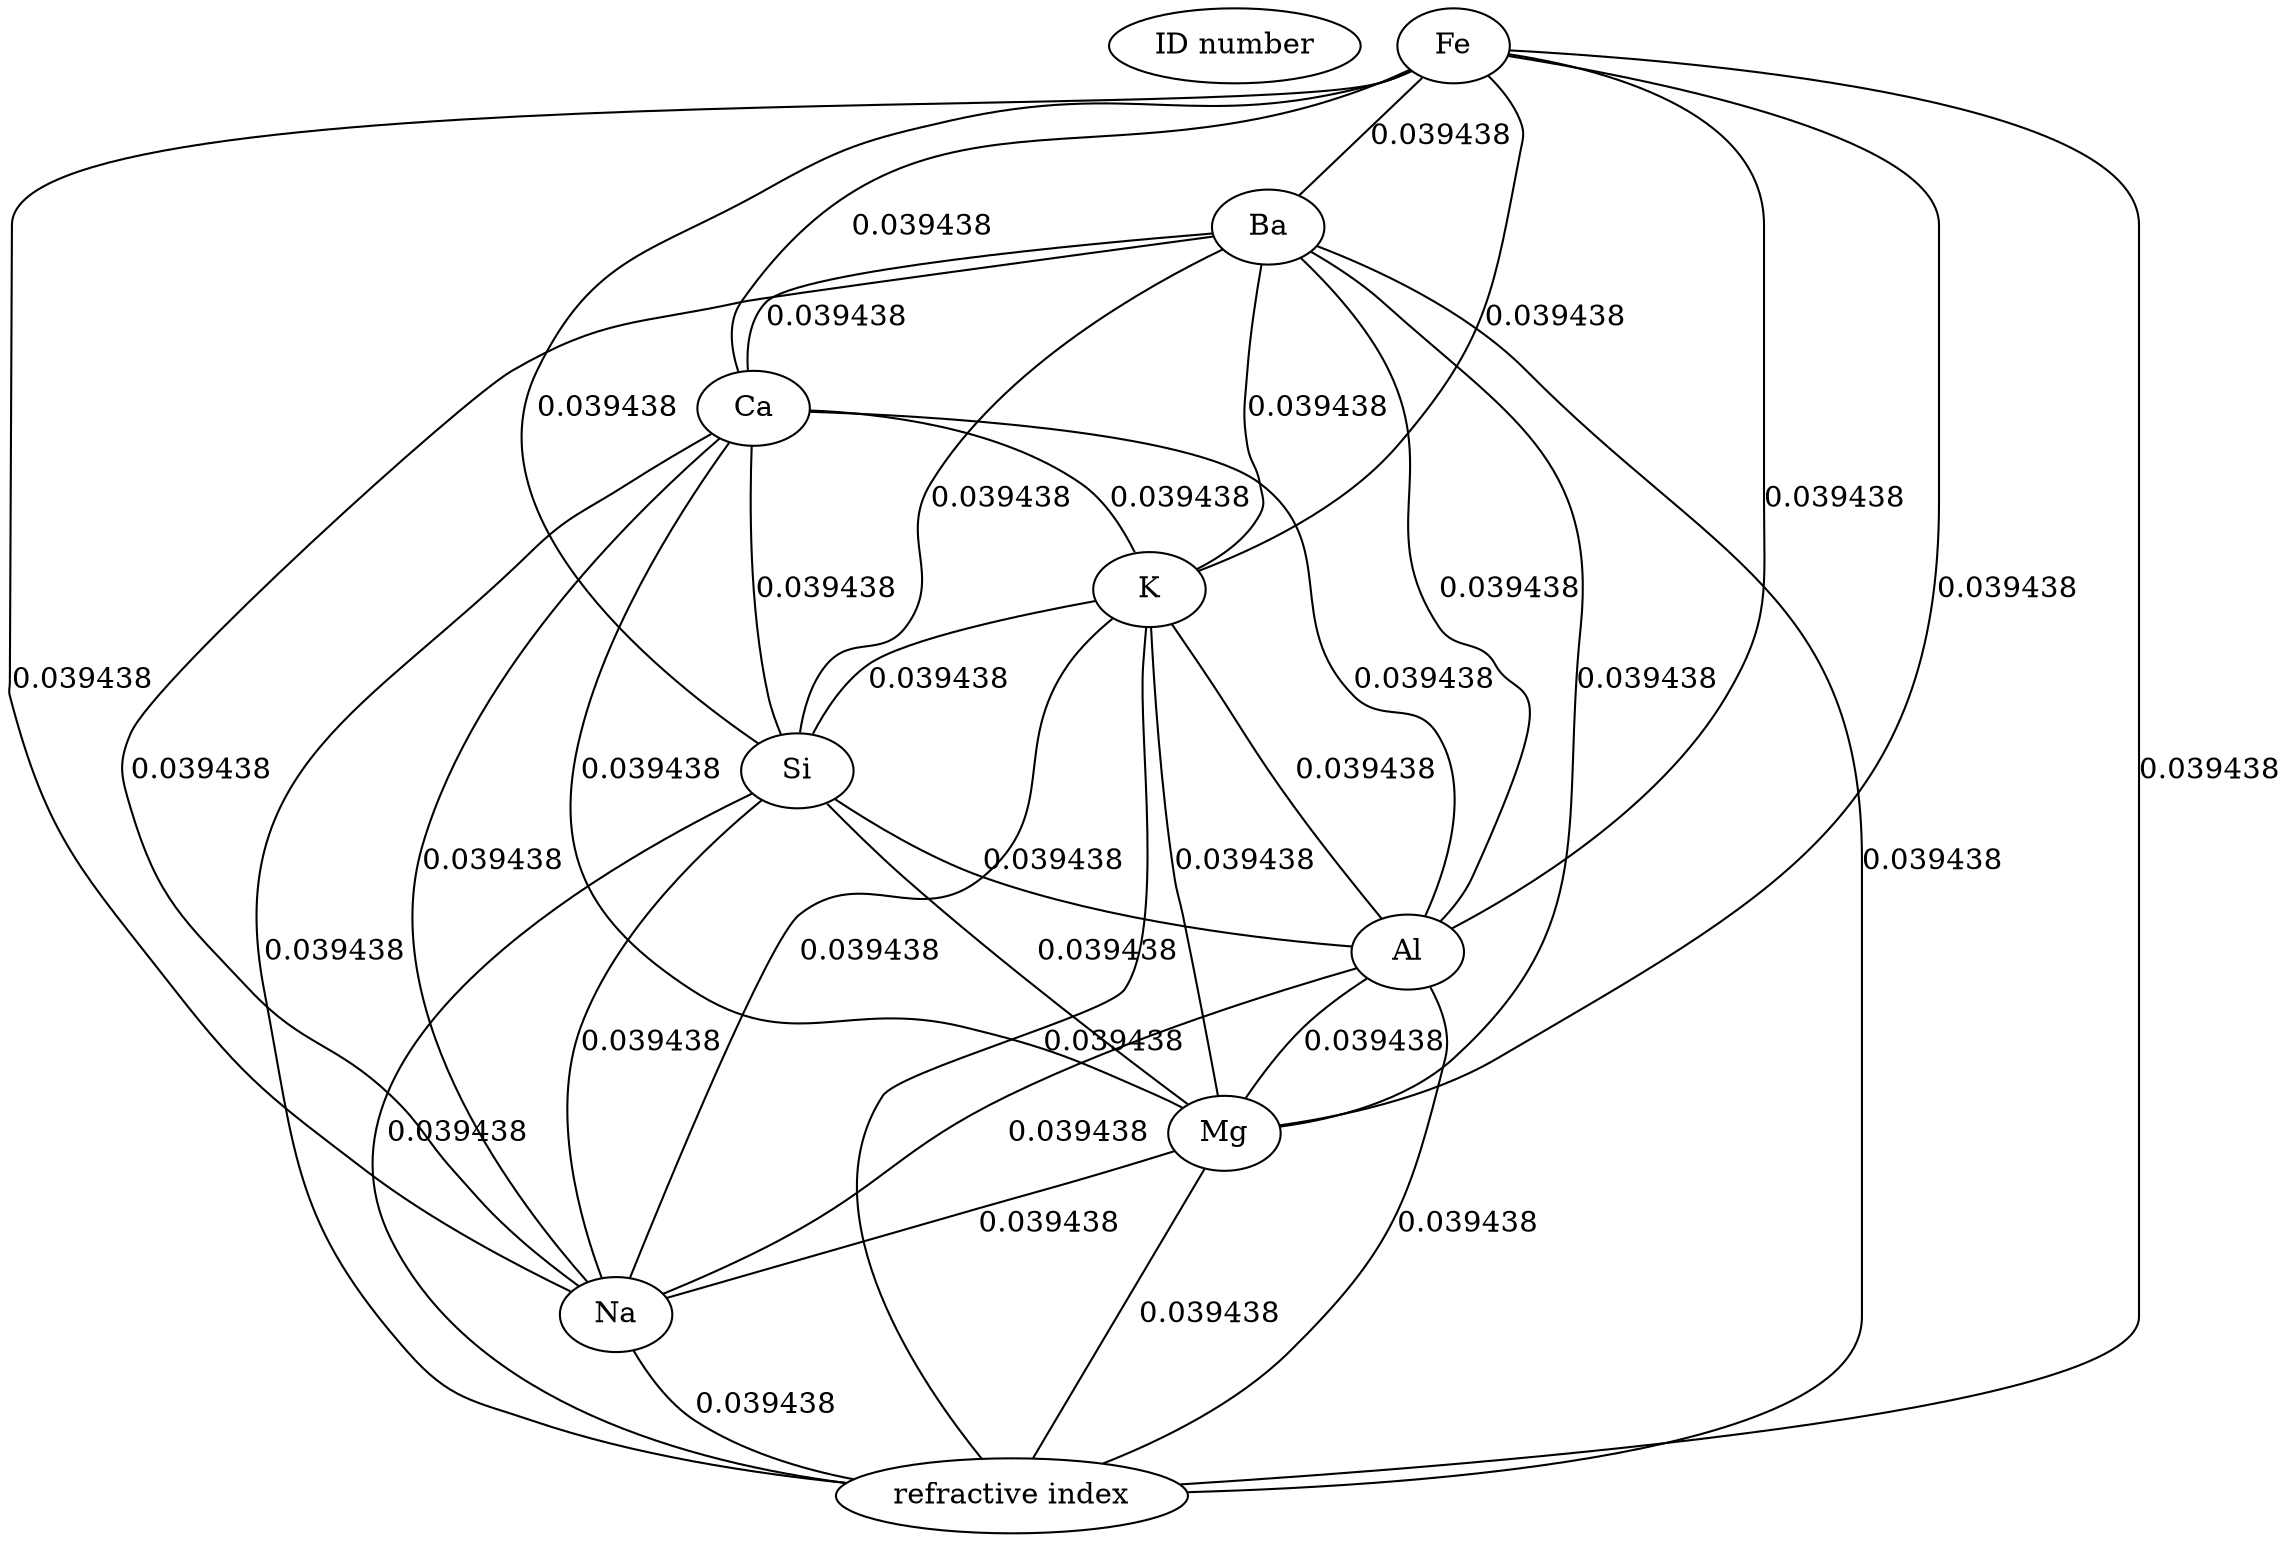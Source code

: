 graph {
IDnumber[label="ID number"]
refractiveindex[label="refractive index"]
Na[label="Na"]
Mg[label="Mg"]
Al[label="Al"]
Si[label="Si"]
K[label="K"]
Ca[label="Ca"]
Ba[label="Ba"]
Fe[label="Fe"]
Ba--K[label="0.039438"]
Ca--Na[label="0.039438"]
Ca--Mg[label="0.039438"]
Ca--Al[label="0.039438"]
Ca--Si[label="0.039438"]
Ca--K[label="0.039438"]
Ba--refractiveindex[label="0.039438"]
Ba--Na[label="0.039438"]
Ba--Mg[label="0.039438"]
Ba--Al[label="0.039438"]
Ba--Si[label="0.039438"]
Ca--refractiveindex[label="0.039438"]
Ba--Ca[label="0.039438"]
Fe--refractiveindex[label="0.039438"]
Fe--Na[label="0.039438"]
Fe--Mg[label="0.039438"]
Fe--Al[label="0.039438"]
Fe--Si[label="0.039438"]
Fe--K[label="0.039438"]
Fe--Ca[label="0.039438"]
Fe--Ba[label="0.039438"]
Si--Al[label="0.039438"]
Al--refractiveindex[label="0.039438"]
Al--Na[label="0.039438"]
Mg--Na[label="0.039438"]
Al--Mg[label="0.039438"]
Mg--refractiveindex[label="0.039438"]
Si--refractiveindex[label="0.039438"]
Si--Na[label="0.039438"]
Si--Mg[label="0.039438"]
Na--refractiveindex[label="0.039438"]
K--refractiveindex[label="0.039438"]
K--Na[label="0.039438"]
K--Mg[label="0.039438"]
K--Al[label="0.039438"]
K--Si[label="0.039438"]
}